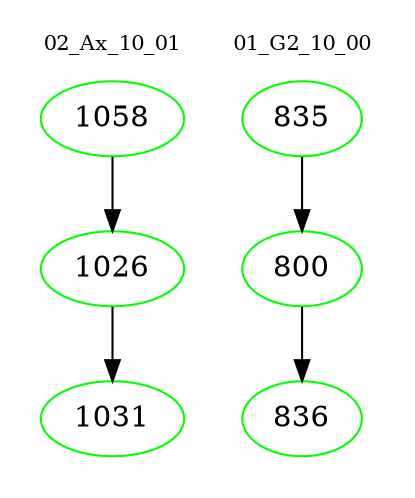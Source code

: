 digraph{
subgraph cluster_0 {
color = white
label = "02_Ax_10_01";
fontsize=10;
T0_1058 [label="1058", color="green"]
T0_1058 -> T0_1026 [color="black"]
T0_1026 [label="1026", color="green"]
T0_1026 -> T0_1031 [color="black"]
T0_1031 [label="1031", color="green"]
}
subgraph cluster_1 {
color = white
label = "01_G2_10_00";
fontsize=10;
T1_835 [label="835", color="green"]
T1_835 -> T1_800 [color="black"]
T1_800 [label="800", color="green"]
T1_800 -> T1_836 [color="black"]
T1_836 [label="836", color="green"]
}
}
